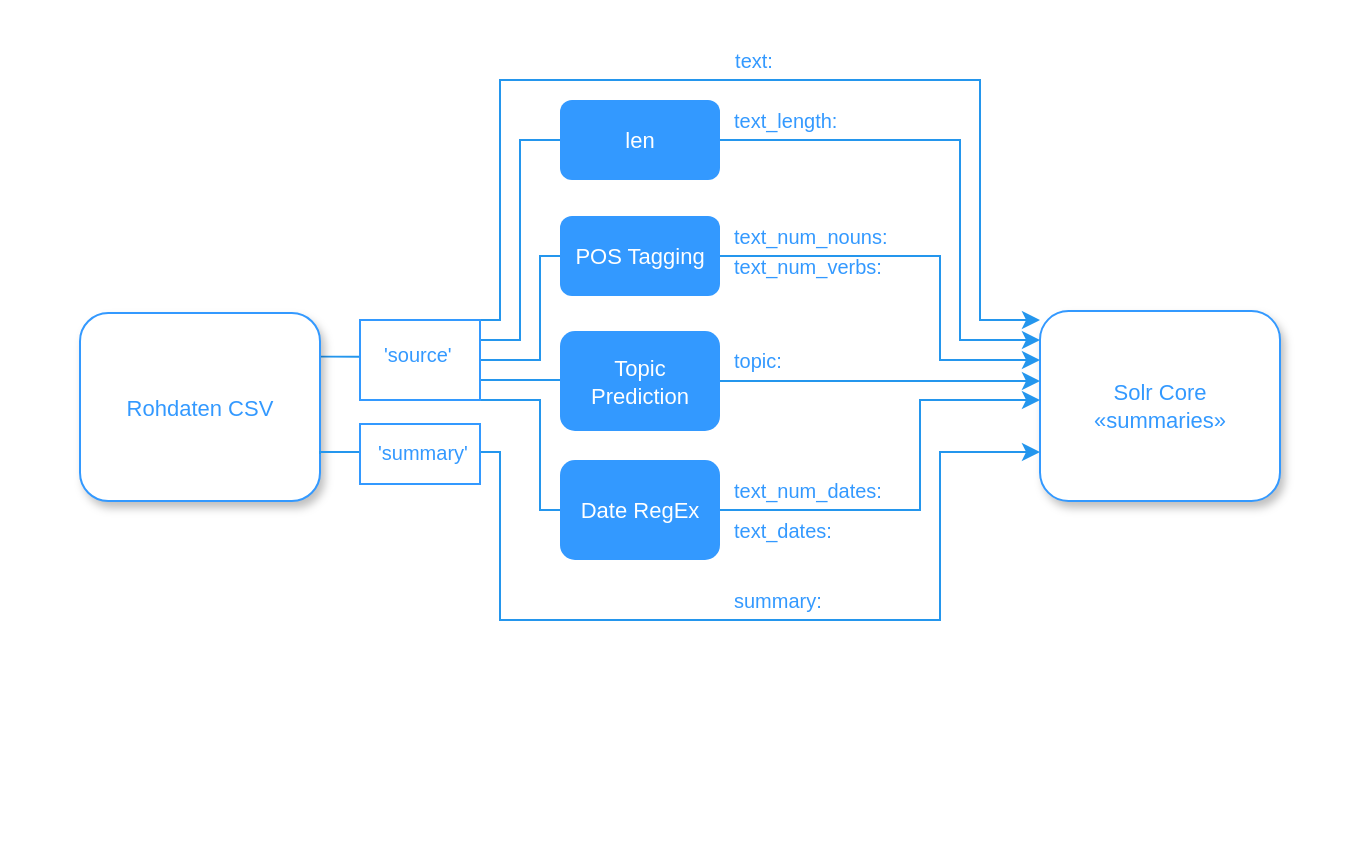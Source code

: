 <mxfile version="12.3.7" type="device" pages="1"><diagram id="aM_5VzW2TrUgCgIh_YA3" name="Page-1"><mxGraphModel dx="1181" dy="697" grid="1" gridSize="10" guides="1" tooltips="1" connect="1" arrows="1" fold="1" page="1" pageScale="1" pageWidth="827" pageHeight="1169" math="0" shadow="0"><root><mxCell id="0"/><mxCell id="1" parent="0"/><mxCell id="EFaXlORfS4SI3bJeqs7g-107" value="" style="rounded=0;whiteSpace=wrap;html=1;shadow=0;glass=0;strokeColor=none;fillColor=#FFFFFF;fontFamily=Helvetica;fontSize=10;fontColor=#3399FF;align=left;" vertex="1" parent="1"><mxGeometry x="40" y="30" width="680" height="420" as="geometry"/></mxCell><mxCell id="EFaXlORfS4SI3bJeqs7g-43" style="edgeStyle=orthogonalEdgeStyle;rounded=0;orthogonalLoop=1;jettySize=auto;html=1;startArrow=none;startFill=0;endArrow=classic;endFill=1;strokeColor=#2496ED;fontFamily=Helvetica;fontSize=11;fontColor=#00CC66;" edge="1" parent="1" target="EFaXlORfS4SI3bJeqs7g-42"><mxGeometry relative="1" as="geometry"><mxPoint x="260" y="190" as="sourcePoint"/><Array as="points"><mxPoint x="290" y="190"/><mxPoint x="290" y="70"/><mxPoint x="530" y="70"/><mxPoint x="530" y="190"/></Array></mxGeometry></mxCell><mxCell id="EFaXlORfS4SI3bJeqs7g-52" style="edgeStyle=orthogonalEdgeStyle;rounded=0;orthogonalLoop=1;jettySize=auto;html=1;entryX=0;entryY=0.5;entryDx=0;entryDy=0;startArrow=none;startFill=0;endArrow=none;endFill=0;strokeColor=#2496ED;fontFamily=Helvetica;fontSize=11;fontColor=#00CC66;" edge="1" parent="1" target="EFaXlORfS4SI3bJeqs7g-51"><mxGeometry relative="1" as="geometry"><mxPoint x="260" y="220" as="sourcePoint"/><Array as="points"><mxPoint x="325" y="220"/></Array></mxGeometry></mxCell><mxCell id="EFaXlORfS4SI3bJeqs7g-77" style="edgeStyle=orthogonalEdgeStyle;rounded=0;orthogonalLoop=1;jettySize=auto;html=1;entryX=0;entryY=0.5;entryDx=0;entryDy=0;startArrow=none;startFill=0;endArrow=none;endFill=0;strokeColor=#2496ED;fontFamily=Helvetica;fontSize=10;fontColor=#00CC66;" edge="1" parent="1" target="EFaXlORfS4SI3bJeqs7g-49"><mxGeometry relative="1" as="geometry"><mxPoint x="260" y="210" as="sourcePoint"/><Array as="points"><mxPoint x="310" y="210"/><mxPoint x="310" y="158"/></Array></mxGeometry></mxCell><mxCell id="EFaXlORfS4SI3bJeqs7g-90" style="edgeStyle=orthogonalEdgeStyle;rounded=0;orthogonalLoop=1;jettySize=auto;html=1;entryX=0;entryY=0.5;entryDx=0;entryDy=0;startArrow=none;startFill=0;endArrow=none;endFill=0;strokeColor=#2496ED;fontFamily=Helvetica;fontSize=10;fontColor=#00CC66;" edge="1" parent="1" target="EFaXlORfS4SI3bJeqs7g-86"><mxGeometry relative="1" as="geometry"><mxPoint x="260" y="230" as="sourcePoint"/><Array as="points"><mxPoint x="310" y="230"/><mxPoint x="310" y="285"/></Array></mxGeometry></mxCell><mxCell id="EFaXlORfS4SI3bJeqs7g-100" style="edgeStyle=orthogonalEdgeStyle;rounded=0;orthogonalLoop=1;jettySize=auto;html=1;exitX=1;exitY=0.25;exitDx=0;exitDy=0;entryX=0;entryY=0.46;entryDx=0;entryDy=0;entryPerimeter=0;startArrow=none;startFill=0;endArrow=none;endFill=0;strokeColor=#2496ED;fontFamily=Helvetica;fontSize=10;fontColor=#00CC66;" edge="1" parent="1" source="EFaXlORfS4SI3bJeqs7g-4" target="EFaXlORfS4SI3bJeqs7g-97"><mxGeometry relative="1" as="geometry"><Array as="points"><mxPoint x="170" y="208"/><mxPoint x="195" y="208"/></Array></mxGeometry></mxCell><mxCell id="EFaXlORfS4SI3bJeqs7g-4" value="Rohdaten CSV" style="rounded=1;whiteSpace=wrap;html=1;fillColor=#ffffff;fontColor=#3399FF;strokeColor=#3399FF;shadow=1;glass=0;fontSize=11;" vertex="1" parent="1"><mxGeometry x="80" y="186.5" width="120" height="94" as="geometry"/></mxCell><mxCell id="EFaXlORfS4SI3bJeqs7g-26" value="" style="rounded=0;whiteSpace=wrap;html=1;shadow=0;glass=0;strokeColor=none;fillColor=#ffffff;fontFamily=Helvetica;fontSize=8;fontColor=#2496ED;" vertex="1" parent="1"><mxGeometry x="215" y="170" width="10" height="19" as="geometry"/></mxCell><mxCell id="EFaXlORfS4SI3bJeqs7g-42" value="Solr Core &lt;br&gt;«summaries»" style="rounded=1;whiteSpace=wrap;html=1;fillColor=#ffffff;fontColor=#3399FF;strokeColor=#3399FF;shadow=1;glass=0;fontSize=11;" vertex="1" parent="1"><mxGeometry x="560" y="185.5" width="120" height="95" as="geometry"/></mxCell><mxCell id="EFaXlORfS4SI3bJeqs7g-48" value="text:" style="text;html=1;strokeColor=none;fillColor=none;align=center;verticalAlign=middle;whiteSpace=wrap;rounded=0;shadow=0;glass=0;dashed=1;dashPattern=1 1;fontFamily=Helvetica;fontSize=10;fontColor=#3399FF;" vertex="1" parent="1"><mxGeometry x="397" y="50" width="40" height="20" as="geometry"/></mxCell><mxCell id="EFaXlORfS4SI3bJeqs7g-75" style="edgeStyle=orthogonalEdgeStyle;rounded=0;orthogonalLoop=1;jettySize=auto;html=1;startArrow=none;startFill=0;endArrow=classic;endFill=1;strokeColor=#2496ED;fontFamily=Helvetica;fontSize=10;fontColor=#00CC66;exitX=1;exitY=0.5;exitDx=0;exitDy=0;" edge="1" parent="1" source="EFaXlORfS4SI3bJeqs7g-51" target="EFaXlORfS4SI3bJeqs7g-42"><mxGeometry relative="1" as="geometry"><mxPoint x="430" y="240" as="sourcePoint"/><mxPoint x="600" y="220.2" as="targetPoint"/><Array as="points"><mxPoint x="520" y="220"/><mxPoint x="520" y="220"/></Array></mxGeometry></mxCell><mxCell id="EFaXlORfS4SI3bJeqs7g-51" value="Topic&lt;br&gt;Prediction" style="rounded=1;whiteSpace=wrap;html=1;shadow=0;glass=0;strokeColor=none;fillColor=#3399FF;fontFamily=Helvetica;fontSize=11;fontColor=#FFFFFF;align=center;" vertex="1" parent="1"><mxGeometry x="320" y="195.5" width="80" height="50" as="geometry"/></mxCell><mxCell id="EFaXlORfS4SI3bJeqs7g-79" style="edgeStyle=orthogonalEdgeStyle;rounded=0;orthogonalLoop=1;jettySize=auto;html=1;exitX=1;exitY=0.5;exitDx=0;exitDy=0;startArrow=none;startFill=0;endArrow=classic;endFill=1;strokeColor=#2496ED;fontFamily=Helvetica;fontSize=10;fontColor=#00CC66;" edge="1" parent="1" source="EFaXlORfS4SI3bJeqs7g-86" target="EFaXlORfS4SI3bJeqs7g-42"><mxGeometry relative="1" as="geometry"><Array as="points"><mxPoint x="500" y="285"/><mxPoint x="500" y="230"/></Array></mxGeometry></mxCell><mxCell id="EFaXlORfS4SI3bJeqs7g-55" value="text_num_nouns:" style="text;html=1;strokeColor=none;fillColor=none;align=left;verticalAlign=middle;whiteSpace=wrap;rounded=0;shadow=0;glass=0;dashed=1;dashPattern=1 1;fontFamily=Helvetica;fontSize=10;fontColor=#3399FF;" vertex="1" parent="1"><mxGeometry x="405" y="138" width="40" height="20" as="geometry"/></mxCell><mxCell id="EFaXlORfS4SI3bJeqs7g-70" style="edgeStyle=orthogonalEdgeStyle;rounded=0;orthogonalLoop=1;jettySize=auto;html=1;exitX=1;exitY=0.5;exitDx=0;exitDy=0;startArrow=none;startFill=0;endArrow=classic;endFill=1;strokeColor=#2496ED;fontFamily=Helvetica;fontSize=10;fontColor=#00CC66;" edge="1" parent="1" source="EFaXlORfS4SI3bJeqs7g-49" target="EFaXlORfS4SI3bJeqs7g-42"><mxGeometry relative="1" as="geometry"><Array as="points"><mxPoint x="510" y="158"/><mxPoint x="510" y="210"/></Array></mxGeometry></mxCell><mxCell id="EFaXlORfS4SI3bJeqs7g-49" value="POS Tagging" style="rounded=1;whiteSpace=wrap;html=1;shadow=0;glass=0;strokeColor=none;fillColor=#3399FF;fontFamily=Helvetica;fontSize=11;fontColor=#FFFFFF;align=center;" vertex="1" parent="1"><mxGeometry x="320" y="138" width="80" height="40" as="geometry"/></mxCell><mxCell id="EFaXlORfS4SI3bJeqs7g-58" value="text_num_verbs:" style="text;html=1;strokeColor=none;fillColor=none;align=left;verticalAlign=middle;whiteSpace=wrap;rounded=0;shadow=0;glass=0;dashed=1;dashPattern=1 1;fontFamily=Helvetica;fontSize=10;fontColor=#3399FF;" vertex="1" parent="1"><mxGeometry x="405" y="153" width="40" height="20" as="geometry"/></mxCell><mxCell id="EFaXlORfS4SI3bJeqs7g-61" value="topic:" style="text;html=1;strokeColor=none;fillColor=none;align=left;verticalAlign=middle;whiteSpace=wrap;rounded=0;shadow=0;glass=0;dashed=1;dashPattern=1 1;fontFamily=Helvetica;fontSize=10;fontColor=#3399FF;" vertex="1" parent="1"><mxGeometry x="405" y="200" width="40" height="20" as="geometry"/></mxCell><mxCell id="EFaXlORfS4SI3bJeqs7g-68" style="edgeStyle=orthogonalEdgeStyle;rounded=0;orthogonalLoop=1;jettySize=auto;html=1;exitX=1;exitY=0.5;exitDx=0;exitDy=0;startArrow=none;startFill=0;endArrow=classic;endFill=1;strokeColor=#2496ED;fontFamily=Helvetica;fontSize=10;fontColor=#00CC66;" edge="1" parent="1" source="EFaXlORfS4SI3bJeqs7g-65" target="EFaXlORfS4SI3bJeqs7g-42"><mxGeometry relative="1" as="geometry"><mxPoint x="400" y="98" as="sourcePoint"/><mxPoint x="600" y="208" as="targetPoint"/><Array as="points"><mxPoint x="520" y="100"/><mxPoint x="520" y="200"/></Array></mxGeometry></mxCell><mxCell id="EFaXlORfS4SI3bJeqs7g-65" value="len" style="rounded=1;whiteSpace=wrap;html=1;shadow=0;glass=0;strokeColor=none;fillColor=#3399FF;fontFamily=Helvetica;fontSize=11;fontColor=#FFFFFF;align=center;" vertex="1" parent="1"><mxGeometry x="320" y="80" width="80" height="40" as="geometry"/></mxCell><mxCell id="EFaXlORfS4SI3bJeqs7g-67" value="text_length:" style="text;html=1;strokeColor=none;fillColor=none;align=left;verticalAlign=middle;whiteSpace=wrap;rounded=0;shadow=0;glass=0;dashed=1;dashPattern=1 1;fontFamily=Helvetica;fontSize=10;fontColor=#3399FF;" vertex="1" parent="1"><mxGeometry x="405" y="80" width="40" height="20" as="geometry"/></mxCell><mxCell id="EFaXlORfS4SI3bJeqs7g-80" value="summary:" style="text;html=1;strokeColor=none;fillColor=none;align=left;verticalAlign=middle;whiteSpace=wrap;rounded=0;shadow=0;glass=0;dashed=1;dashPattern=1 1;fontFamily=Helvetica;fontSize=10;fontColor=#3399FF;" vertex="1" parent="1"><mxGeometry x="405" y="320" width="40" height="20" as="geometry"/></mxCell><mxCell id="EFaXlORfS4SI3bJeqs7g-83" style="edgeStyle=orthogonalEdgeStyle;rounded=0;orthogonalLoop=1;jettySize=auto;html=1;startArrow=none;startFill=0;endArrow=classic;endFill=1;strokeColor=#2496ED;fontFamily=Helvetica;fontSize=10;fontColor=#00CC66;exitX=1;exitY=0.75;exitDx=0;exitDy=0;" edge="1" parent="1" source="EFaXlORfS4SI3bJeqs7g-4" target="EFaXlORfS4SI3bJeqs7g-42"><mxGeometry relative="1" as="geometry"><mxPoint x="400" y="355.2" as="sourcePoint"/><Array as="points"><mxPoint x="200" y="256"/><mxPoint x="290" y="256"/><mxPoint x="290" y="340"/><mxPoint x="510" y="340"/><mxPoint x="510" y="256"/></Array></mxGeometry></mxCell><mxCell id="EFaXlORfS4SI3bJeqs7g-86" value="Date RegEx" style="rounded=1;whiteSpace=wrap;html=1;shadow=0;glass=0;strokeColor=none;fillColor=#3399FF;fontFamily=Helvetica;fontSize=11;fontColor=#FFFFFF;align=center;" vertex="1" parent="1"><mxGeometry x="320" y="260" width="80" height="50" as="geometry"/></mxCell><mxCell id="EFaXlORfS4SI3bJeqs7g-87" value="text_num_dates:" style="text;html=1;strokeColor=none;fillColor=none;align=left;verticalAlign=middle;whiteSpace=wrap;rounded=0;shadow=0;glass=0;dashed=1;dashPattern=1 1;fontFamily=Helvetica;fontSize=10;fontColor=#3399FF;" vertex="1" parent="1"><mxGeometry x="405" y="265" width="40" height="20" as="geometry"/></mxCell><mxCell id="EFaXlORfS4SI3bJeqs7g-98" style="edgeStyle=orthogonalEdgeStyle;rounded=0;orthogonalLoop=1;jettySize=auto;html=1;entryX=0;entryY=0.5;entryDx=0;entryDy=0;startArrow=none;startFill=0;endArrow=none;endFill=0;strokeColor=#2496ED;fontFamily=Helvetica;fontSize=10;fontColor=#00CC66;" edge="1" parent="1" source="EFaXlORfS4SI3bJeqs7g-97" target="EFaXlORfS4SI3bJeqs7g-65"><mxGeometry relative="1" as="geometry"><Array as="points"><mxPoint x="300" y="200"/><mxPoint x="300" y="100"/></Array></mxGeometry></mxCell><mxCell id="EFaXlORfS4SI3bJeqs7g-101" value="" style="group" vertex="1" connectable="0" parent="1"><mxGeometry x="220" y="190" width="60" height="40" as="geometry"/></mxCell><mxCell id="EFaXlORfS4SI3bJeqs7g-97" value="" style="rounded=0;whiteSpace=wrap;html=1;shadow=0;glass=0;strokeColor=#3399FF;fillColor=#ffffff;fontFamily=Helvetica;fontSize=10;fontColor=#00CC66;align=left;" vertex="1" parent="EFaXlORfS4SI3bJeqs7g-101"><mxGeometry width="60" height="40" as="geometry"/></mxCell><mxCell id="EFaXlORfS4SI3bJeqs7g-96" value="'source'" style="text;html=1;fontSize=10;fontFamily=Helvetica;fontColor=#3399FF;fillColor=#ffffff;" vertex="1" parent="EFaXlORfS4SI3bJeqs7g-101"><mxGeometry x="10" y="5" width="40" height="30" as="geometry"/></mxCell><mxCell id="EFaXlORfS4SI3bJeqs7g-102" value="" style="group;align=left;" vertex="1" connectable="0" parent="1"><mxGeometry x="220" y="242" width="60" height="30" as="geometry"/></mxCell><mxCell id="EFaXlORfS4SI3bJeqs7g-103" value="" style="rounded=0;whiteSpace=wrap;html=1;shadow=0;glass=0;strokeColor=#3399FF;fillColor=#ffffff;fontFamily=Helvetica;fontSize=10;fontColor=#00CC66;align=left;" vertex="1" parent="EFaXlORfS4SI3bJeqs7g-102"><mxGeometry width="60" height="30" as="geometry"/></mxCell><mxCell id="EFaXlORfS4SI3bJeqs7g-104" value="'summary'" style="text;html=1;fontSize=10;fontFamily=Helvetica;fontColor=#3399FF;fillColor=#ffffff;" vertex="1" parent="EFaXlORfS4SI3bJeqs7g-102"><mxGeometry x="7" y="1.75" width="40" height="22.5" as="geometry"/></mxCell><mxCell id="EFaXlORfS4SI3bJeqs7g-108" value="text_dates:" style="text;html=1;strokeColor=none;fillColor=none;align=left;verticalAlign=middle;whiteSpace=wrap;rounded=0;shadow=0;glass=0;dashed=1;dashPattern=1 1;fontFamily=Helvetica;fontSize=10;fontColor=#3399FF;" vertex="1" parent="1"><mxGeometry x="405" y="285" width="40" height="20" as="geometry"/></mxCell></root></mxGraphModel></diagram></mxfile>